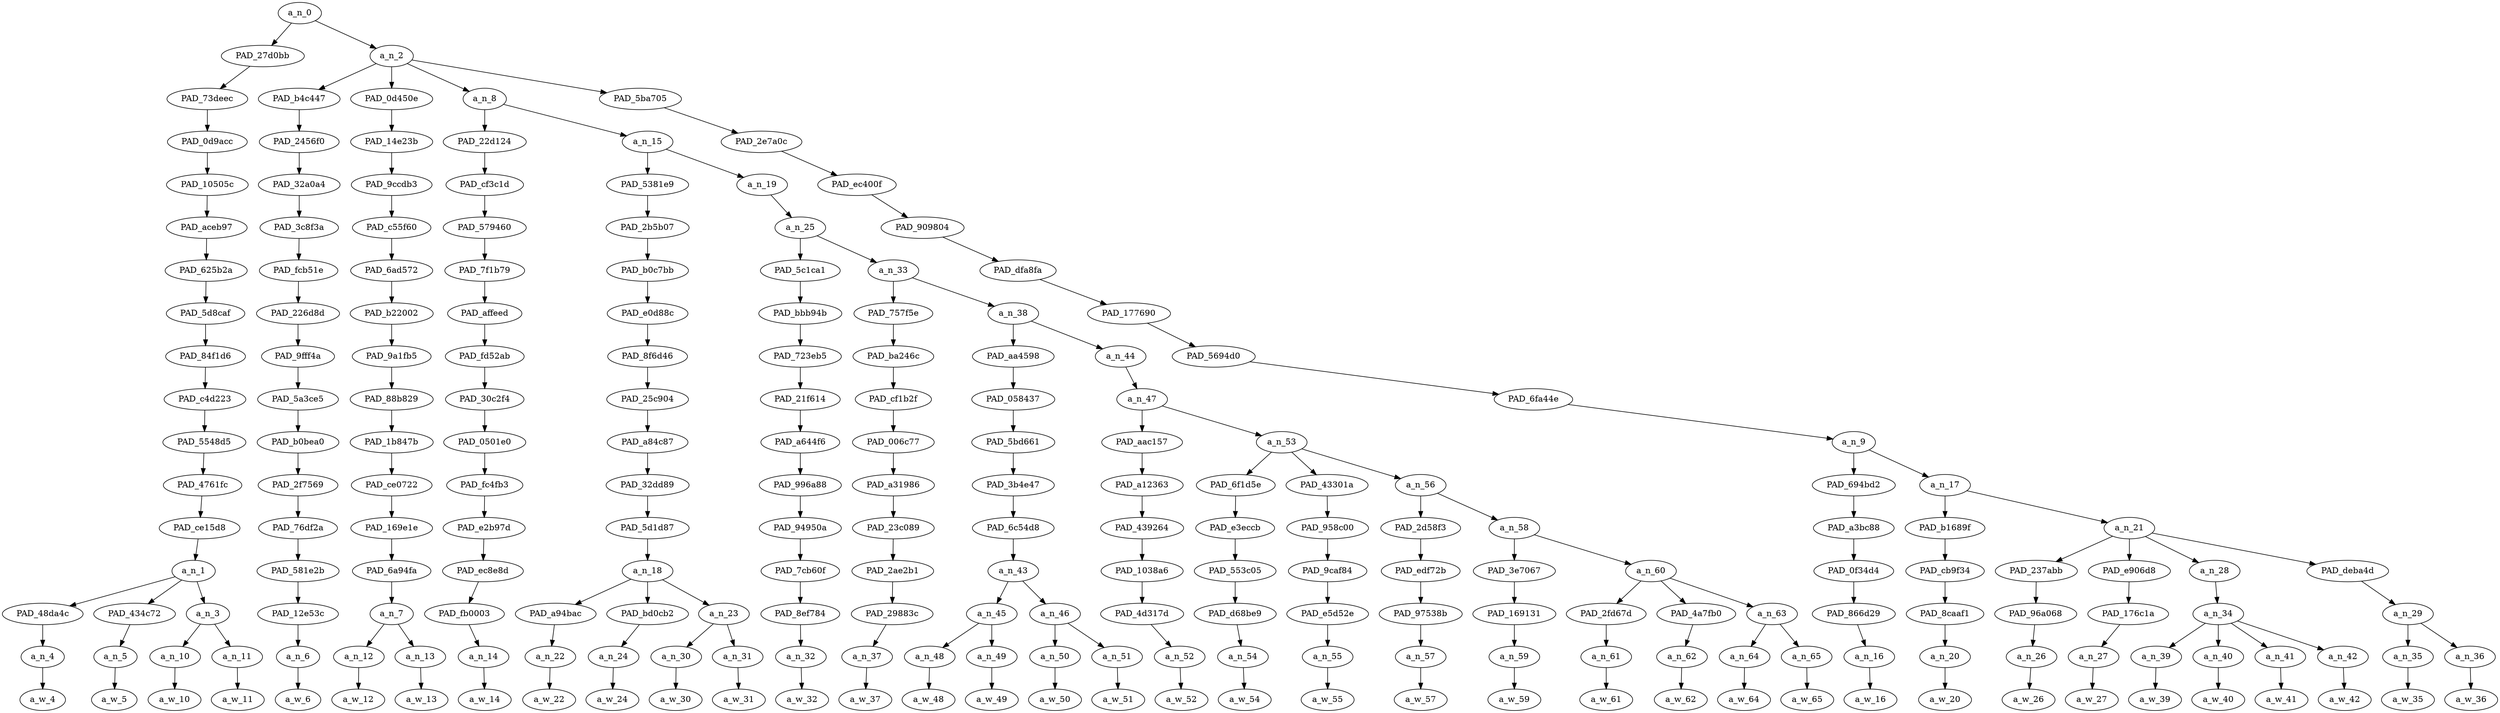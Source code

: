 strict digraph "" {
	a_n_0	[div_dir=1,
		index=0,
		level=16,
		pos="6.817735460069445,16!",
		text_span="[0, 1, 2, 3, 4, 5, 6, 7, 8, 9, 10, 11, 12, 13, 14, 15, 16, 17, 18, 19, 20, 21, 22, 23, 24, 25, 26, 27, 28, 29, 30, 31, 32, 33, 34, \
35, 36]",
		value=1.00000000];
	PAD_27d0bb	[div_dir=1,
		index=0,
		level=15,
		pos="1.8333333333333333,15!",
		text_span="[0, 1, 2, 3]",
		value=0.11876055];
	a_n_0 -> PAD_27d0bb;
	a_n_2	[div_dir=1,
		index=1,
		level=15,
		pos="11.802137586805555,15!",
		text_span="[4, 5, 6, 7, 8, 9, 10, 11, 12, 13, 14, 15, 16, 17, 18, 19, 20, 21, 22, 23, 24, 25, 26, 27, 28, 29, 30, 31, 32, 33, 34, 35, 36]",
		value=0.88091978];
	a_n_0 -> a_n_2;
	PAD_73deec	[div_dir=1,
		index=0,
		level=14,
		pos="1.8333333333333333,14!",
		text_span="[0, 1, 2, 3]",
		value=0.11876055];
	PAD_27d0bb -> PAD_73deec;
	PAD_0d9acc	[div_dir=1,
		index=0,
		level=13,
		pos="1.8333333333333333,13!",
		text_span="[0, 1, 2, 3]",
		value=0.11876055];
	PAD_73deec -> PAD_0d9acc;
	PAD_10505c	[div_dir=1,
		index=0,
		level=12,
		pos="1.8333333333333333,12!",
		text_span="[0, 1, 2, 3]",
		value=0.11876055];
	PAD_0d9acc -> PAD_10505c;
	PAD_aceb97	[div_dir=1,
		index=0,
		level=11,
		pos="1.8333333333333333,11!",
		text_span="[0, 1, 2, 3]",
		value=0.11876055];
	PAD_10505c -> PAD_aceb97;
	PAD_625b2a	[div_dir=1,
		index=0,
		level=10,
		pos="1.8333333333333333,10!",
		text_span="[0, 1, 2, 3]",
		value=0.11876055];
	PAD_aceb97 -> PAD_625b2a;
	PAD_5d8caf	[div_dir=1,
		index=0,
		level=9,
		pos="1.8333333333333333,9!",
		text_span="[0, 1, 2, 3]",
		value=0.11876055];
	PAD_625b2a -> PAD_5d8caf;
	PAD_84f1d6	[div_dir=1,
		index=0,
		level=8,
		pos="1.8333333333333333,8!",
		text_span="[0, 1, 2, 3]",
		value=0.11876055];
	PAD_5d8caf -> PAD_84f1d6;
	PAD_c4d223	[div_dir=1,
		index=0,
		level=7,
		pos="1.8333333333333333,7!",
		text_span="[0, 1, 2, 3]",
		value=0.11876055];
	PAD_84f1d6 -> PAD_c4d223;
	PAD_5548d5	[div_dir=1,
		index=0,
		level=6,
		pos="1.8333333333333333,6!",
		text_span="[0, 1, 2, 3]",
		value=0.11876055];
	PAD_c4d223 -> PAD_5548d5;
	PAD_4761fc	[div_dir=1,
		index=0,
		level=5,
		pos="1.8333333333333333,5!",
		text_span="[0, 1, 2, 3]",
		value=0.11876055];
	PAD_5548d5 -> PAD_4761fc;
	PAD_ce15d8	[div_dir=1,
		index=0,
		level=4,
		pos="1.8333333333333333,4!",
		text_span="[0, 1, 2, 3]",
		value=0.11876055];
	PAD_4761fc -> PAD_ce15d8;
	a_n_1	[div_dir=1,
		index=0,
		level=3,
		pos="1.8333333333333333,3!",
		text_span="[0, 1, 2, 3]",
		value=0.11876055];
	PAD_ce15d8 -> a_n_1;
	PAD_48da4c	[div_dir=1,
		index=1,
		level=2,
		pos="2.0,2!",
		text_span="[2]",
		value=0.03356508];
	a_n_1 -> PAD_48da4c;
	PAD_434c72	[div_dir=1,
		index=2,
		level=2,
		pos="3.0,2!",
		text_span="[3]",
		value=0.02612002];
	a_n_1 -> PAD_434c72;
	a_n_3	[div_dir=1,
		index=0,
		level=2,
		pos="0.5,2!",
		text_span="[0, 1]",
		value=0.05881880];
	a_n_1 -> a_n_3;
	a_n_4	[div_dir=1,
		index=2,
		level=1,
		pos="2.0,1!",
		text_span="[2]",
		value=0.03356508];
	PAD_48da4c -> a_n_4;
	a_w_4	[div_dir=0,
		index=2,
		level=0,
		pos="2,0!",
		text_span="[2]",
		value=gibson];
	a_n_4 -> a_w_4;
	a_n_5	[div_dir=1,
		index=3,
		level=1,
		pos="3.0,1!",
		text_span="[3]",
		value=0.02612002];
	PAD_434c72 -> a_n_5;
	a_w_5	[div_dir=0,
		index=3,
		level=0,
		pos="3,0!",
		text_span="[3]",
		value=raf];
	a_n_5 -> a_w_5;
	a_n_10	[div_dir=1,
		index=0,
		level=1,
		pos="0.0,1!",
		text_span="[0]",
		value=0.03184903];
	a_n_3 -> a_n_10;
	a_n_11	[div_dir=1,
		index=1,
		level=1,
		pos="1.0,1!",
		text_span="[1]",
		value=0.02682132];
	a_n_3 -> a_n_11;
	a_w_10	[div_dir=0,
		index=0,
		level=0,
		pos="0,0!",
		text_span="[0]",
		value=squadron];
	a_n_10 -> a_w_10;
	a_w_11	[div_dir=0,
		index=1,
		level=0,
		pos="1,0!",
		text_span="[1]",
		value=leader];
	a_n_11 -> a_w_11;
	PAD_b4c447	[div_dir=1,
		index=1,
		level=14,
		pos="4.0,14!",
		text_span="[4]",
		value=0.02065846];
	a_n_2 -> PAD_b4c447;
	PAD_0d450e	[div_dir=1,
		index=2,
		level=14,
		pos="5.5,14!",
		text_span="[5, 6]",
		value=0.03968490];
	a_n_2 -> PAD_0d450e;
	a_n_8	[div_dir=1,
		index=3,
		level=14,
		pos="9.271050347222221,14!",
		text_span="[7, 8, 9, 10, 11, 12, 13, 14, 15, 16, 17, 18, 19, 20, 21, 22, 23, 24, 25, 26]",
		value=0.60504640];
	a_n_2 -> a_n_8;
	PAD_5ba705	[div_dir=1,
		index=4,
		level=14,
		pos="28.4375,14!",
		text_span="[27, 28, 29, 30, 31, 32, 33, 34, 35, 36]",
		value=0.21527836];
	a_n_2 -> PAD_5ba705;
	PAD_2456f0	[div_dir=1,
		index=1,
		level=13,
		pos="4.0,13!",
		text_span="[4]",
		value=0.02065846];
	PAD_b4c447 -> PAD_2456f0;
	PAD_32a0a4	[div_dir=1,
		index=1,
		level=12,
		pos="4.0,12!",
		text_span="[4]",
		value=0.02065846];
	PAD_2456f0 -> PAD_32a0a4;
	PAD_3c8f3a	[div_dir=1,
		index=1,
		level=11,
		pos="4.0,11!",
		text_span="[4]",
		value=0.02065846];
	PAD_32a0a4 -> PAD_3c8f3a;
	PAD_fcb51e	[div_dir=1,
		index=1,
		level=10,
		pos="4.0,10!",
		text_span="[4]",
		value=0.02065846];
	PAD_3c8f3a -> PAD_fcb51e;
	PAD_226d8d	[div_dir=1,
		index=1,
		level=9,
		pos="4.0,9!",
		text_span="[4]",
		value=0.02065846];
	PAD_fcb51e -> PAD_226d8d;
	PAD_9fff4a	[div_dir=1,
		index=1,
		level=8,
		pos="4.0,8!",
		text_span="[4]",
		value=0.02065846];
	PAD_226d8d -> PAD_9fff4a;
	PAD_5a3ce5	[div_dir=1,
		index=1,
		level=7,
		pos="4.0,7!",
		text_span="[4]",
		value=0.02065846];
	PAD_9fff4a -> PAD_5a3ce5;
	PAD_b0bea0	[div_dir=1,
		index=1,
		level=6,
		pos="4.0,6!",
		text_span="[4]",
		value=0.02065846];
	PAD_5a3ce5 -> PAD_b0bea0;
	PAD_2f7569	[div_dir=1,
		index=1,
		level=5,
		pos="4.0,5!",
		text_span="[4]",
		value=0.02065846];
	PAD_b0bea0 -> PAD_2f7569;
	PAD_76df2a	[div_dir=1,
		index=1,
		level=4,
		pos="4.0,4!",
		text_span="[4]",
		value=0.02065846];
	PAD_2f7569 -> PAD_76df2a;
	PAD_581e2b	[div_dir=1,
		index=1,
		level=3,
		pos="4.0,3!",
		text_span="[4]",
		value=0.02065846];
	PAD_76df2a -> PAD_581e2b;
	PAD_12e53c	[div_dir=1,
		index=3,
		level=2,
		pos="4.0,2!",
		text_span="[4]",
		value=0.02065846];
	PAD_581e2b -> PAD_12e53c;
	a_n_6	[div_dir=1,
		index=4,
		level=1,
		pos="4.0,1!",
		text_span="[4]",
		value=0.02065846];
	PAD_12e53c -> a_n_6;
	a_w_6	[div_dir=0,
		index=4,
		level=0,
		pos="4,0!",
		text_span="[4]",
		value=won];
	a_n_6 -> a_w_6;
	PAD_14e23b	[div_dir=1,
		index=2,
		level=13,
		pos="5.5,13!",
		text_span="[5, 6]",
		value=0.03968490];
	PAD_0d450e -> PAD_14e23b;
	PAD_9ccdb3	[div_dir=1,
		index=2,
		level=12,
		pos="5.5,12!",
		text_span="[5, 6]",
		value=0.03968490];
	PAD_14e23b -> PAD_9ccdb3;
	PAD_c55f60	[div_dir=1,
		index=2,
		level=11,
		pos="5.5,11!",
		text_span="[5, 6]",
		value=0.03968490];
	PAD_9ccdb3 -> PAD_c55f60;
	PAD_6ad572	[div_dir=1,
		index=2,
		level=10,
		pos="5.5,10!",
		text_span="[5, 6]",
		value=0.03968490];
	PAD_c55f60 -> PAD_6ad572;
	PAD_b22002	[div_dir=1,
		index=2,
		level=9,
		pos="5.5,9!",
		text_span="[5, 6]",
		value=0.03968490];
	PAD_6ad572 -> PAD_b22002;
	PAD_9a1fb5	[div_dir=1,
		index=2,
		level=8,
		pos="5.5,8!",
		text_span="[5, 6]",
		value=0.03968490];
	PAD_b22002 -> PAD_9a1fb5;
	PAD_88b829	[div_dir=1,
		index=2,
		level=7,
		pos="5.5,7!",
		text_span="[5, 6]",
		value=0.03968490];
	PAD_9a1fb5 -> PAD_88b829;
	PAD_1b847b	[div_dir=1,
		index=2,
		level=6,
		pos="5.5,6!",
		text_span="[5, 6]",
		value=0.03968490];
	PAD_88b829 -> PAD_1b847b;
	PAD_ce0722	[div_dir=1,
		index=2,
		level=5,
		pos="5.5,5!",
		text_span="[5, 6]",
		value=0.03968490];
	PAD_1b847b -> PAD_ce0722;
	PAD_169e1e	[div_dir=1,
		index=2,
		level=4,
		pos="5.5,4!",
		text_span="[5, 6]",
		value=0.03968490];
	PAD_ce0722 -> PAD_169e1e;
	PAD_6a94fa	[div_dir=1,
		index=2,
		level=3,
		pos="5.5,3!",
		text_span="[5, 6]",
		value=0.03968490];
	PAD_169e1e -> PAD_6a94fa;
	a_n_7	[div_dir=1,
		index=4,
		level=2,
		pos="5.5,2!",
		text_span="[5, 6]",
		value=0.03968490];
	PAD_6a94fa -> a_n_7;
	a_n_12	[div_dir=1,
		index=5,
		level=1,
		pos="5.0,1!",
		text_span="[5]",
		value=0.01473162];
	a_n_7 -> a_n_12;
	a_n_13	[div_dir=-1,
		index=6,
		level=1,
		pos="6.0,1!",
		text_span="[6]",
		value=0.02495237];
	a_n_7 -> a_n_13;
	a_w_12	[div_dir=0,
		index=5,
		level=0,
		pos="5,0!",
		text_span="[5]",
		value=a];
	a_n_12 -> a_w_12;
	a_w_13	[div_dir=0,
		index=6,
		level=0,
		pos="6,0!",
		text_span="[6]",
		value=vc];
	a_n_13 -> a_w_13;
	PAD_22d124	[div_dir=1,
		index=3,
		level=13,
		pos="7.0,13!",
		text_span="[7]",
		value=0.01578984];
	a_n_8 -> PAD_22d124;
	a_n_15	[div_dir=1,
		index=4,
		level=13,
		pos="11.542100694444445,13!",
		text_span="[8, 9, 10, 11, 12, 13, 14, 15, 16, 17, 18, 19, 20, 21, 22, 23, 24, 25, 26]",
		value=0.58901431];
	a_n_8 -> a_n_15;
	PAD_cf3c1d	[div_dir=1,
		index=3,
		level=12,
		pos="7.0,12!",
		text_span="[7]",
		value=0.01578984];
	PAD_22d124 -> PAD_cf3c1d;
	PAD_579460	[div_dir=1,
		index=3,
		level=11,
		pos="7.0,11!",
		text_span="[7]",
		value=0.01578984];
	PAD_cf3c1d -> PAD_579460;
	PAD_7f1b79	[div_dir=1,
		index=3,
		level=10,
		pos="7.0,10!",
		text_span="[7]",
		value=0.01578984];
	PAD_579460 -> PAD_7f1b79;
	PAD_affeed	[div_dir=1,
		index=3,
		level=9,
		pos="7.0,9!",
		text_span="[7]",
		value=0.01578984];
	PAD_7f1b79 -> PAD_affeed;
	PAD_fd52ab	[div_dir=1,
		index=3,
		level=8,
		pos="7.0,8!",
		text_span="[7]",
		value=0.01578984];
	PAD_affeed -> PAD_fd52ab;
	PAD_30c2f4	[div_dir=1,
		index=3,
		level=7,
		pos="7.0,7!",
		text_span="[7]",
		value=0.01578984];
	PAD_fd52ab -> PAD_30c2f4;
	PAD_0501e0	[div_dir=1,
		index=3,
		level=6,
		pos="7.0,6!",
		text_span="[7]",
		value=0.01578984];
	PAD_30c2f4 -> PAD_0501e0;
	PAD_fc4fb3	[div_dir=1,
		index=3,
		level=5,
		pos="7.0,5!",
		text_span="[7]",
		value=0.01578984];
	PAD_0501e0 -> PAD_fc4fb3;
	PAD_e2b97d	[div_dir=1,
		index=3,
		level=4,
		pos="7.0,4!",
		text_span="[7]",
		value=0.01578984];
	PAD_fc4fb3 -> PAD_e2b97d;
	PAD_ec8e8d	[div_dir=1,
		index=3,
		level=3,
		pos="7.0,3!",
		text_span="[7]",
		value=0.01578984];
	PAD_e2b97d -> PAD_ec8e8d;
	PAD_fb0003	[div_dir=1,
		index=5,
		level=2,
		pos="7.0,2!",
		text_span="[7]",
		value=0.01578984];
	PAD_ec8e8d -> PAD_fb0003;
	a_n_14	[div_dir=1,
		index=7,
		level=1,
		pos="7.0,1!",
		text_span="[7]",
		value=0.01578984];
	PAD_fb0003 -> a_n_14;
	a_w_14	[div_dir=0,
		index=7,
		level=0,
		pos="7,0!",
		text_span="[7]",
		value=on];
	a_n_14 -> a_w_14;
	PAD_5381e9	[div_dir=1,
		index=4,
		level=12,
		pos="9.5,12!",
		text_span="[8, 9, 10, 11]",
		value=0.13872394];
	a_n_15 -> PAD_5381e9;
	a_n_19	[div_dir=1,
		index=5,
		level=12,
		pos="13.58420138888889,12!",
		text_span="[12, 13, 14, 15, 16, 17, 18, 19, 20, 21, 22, 23, 24, 25, 26]",
		value=0.45005053];
	a_n_15 -> a_n_19;
	PAD_2b5b07	[div_dir=1,
		index=4,
		level=11,
		pos="9.5,11!",
		text_span="[8, 9, 10, 11]",
		value=0.13872394];
	PAD_5381e9 -> PAD_2b5b07;
	PAD_b0c7bb	[div_dir=1,
		index=4,
		level=10,
		pos="9.5,10!",
		text_span="[8, 9, 10, 11]",
		value=0.13872394];
	PAD_2b5b07 -> PAD_b0c7bb;
	PAD_e0d88c	[div_dir=1,
		index=4,
		level=9,
		pos="9.5,9!",
		text_span="[8, 9, 10, 11]",
		value=0.13872394];
	PAD_b0c7bb -> PAD_e0d88c;
	PAD_8f6d46	[div_dir=1,
		index=4,
		level=8,
		pos="9.5,8!",
		text_span="[8, 9, 10, 11]",
		value=0.13872394];
	PAD_e0d88c -> PAD_8f6d46;
	PAD_25c904	[div_dir=1,
		index=4,
		level=7,
		pos="9.5,7!",
		text_span="[8, 9, 10, 11]",
		value=0.13872394];
	PAD_8f6d46 -> PAD_25c904;
	PAD_a84c87	[div_dir=1,
		index=4,
		level=6,
		pos="9.5,6!",
		text_span="[8, 9, 10, 11]",
		value=0.13872394];
	PAD_25c904 -> PAD_a84c87;
	PAD_32dd89	[div_dir=1,
		index=4,
		level=5,
		pos="9.5,5!",
		text_span="[8, 9, 10, 11]",
		value=0.13872394];
	PAD_a84c87 -> PAD_32dd89;
	PAD_5d1d87	[div_dir=1,
		index=4,
		level=4,
		pos="9.5,4!",
		text_span="[8, 9, 10, 11]",
		value=0.13872394];
	PAD_32dd89 -> PAD_5d1d87;
	a_n_18	[div_dir=1,
		index=4,
		level=3,
		pos="9.5,3!",
		text_span="[8, 9, 10, 11]",
		value=0.13872394];
	PAD_5d1d87 -> a_n_18;
	PAD_a94bac	[div_dir=1,
		index=6,
		level=2,
		pos="8.0,2!",
		text_span="[8]",
		value=0.01977918];
	a_n_18 -> PAD_a94bac;
	PAD_bd0cb2	[div_dir=-1,
		index=8,
		level=2,
		pos="11.0,2!",
		text_span="[11]",
		value=0.03050671];
	a_n_18 -> PAD_bd0cb2;
	a_n_23	[div_dir=1,
		index=7,
		level=2,
		pos="9.5,2!",
		text_span="[9, 10]",
		value=0.08828145];
	a_n_18 -> a_n_23;
	a_n_22	[div_dir=1,
		index=8,
		level=1,
		pos="8.0,1!",
		text_span="[8]",
		value=0.01977918];
	PAD_a94bac -> a_n_22;
	a_w_22	[div_dir=0,
		index=8,
		level=0,
		pos="8,0!",
		text_span="[8]",
		value=the];
	a_n_22 -> a_w_22;
	a_n_24	[div_dir=-1,
		index=11,
		level=1,
		pos="11.0,1!",
		text_span="[11]",
		value=0.03050671];
	PAD_bd0cb2 -> a_n_24;
	a_w_24	[div_dir=0,
		index=11,
		level=0,
		pos="11,0!",
		text_span="[11]",
		value=raid];
	a_n_24 -> a_w_24;
	a_n_30	[div_dir=1,
		index=9,
		level=1,
		pos="9.0,1!",
		text_span="[9]",
		value=0.04034806];
	a_n_23 -> a_n_30;
	a_n_31	[div_dir=1,
		index=10,
		level=1,
		pos="10.0,1!",
		text_span="[10]",
		value=0.04774635];
	a_n_23 -> a_n_31;
	a_w_30	[div_dir=0,
		index=9,
		level=0,
		pos="9,0!",
		text_span="[9]",
		value=dam];
	a_n_30 -> a_w_30;
	a_w_31	[div_dir=0,
		index=10,
		level=0,
		pos="10,0!",
		text_span="[10]",
		value=buster];
	a_n_31 -> a_w_31;
	a_n_25	[div_dir=1,
		index=5,
		level=11,
		pos="13.58420138888889,11!",
		text_span="[12, 13, 14, 15, 16, 17, 18, 19, 20, 21, 22, 23, 24, 25, 26]",
		value=0.44986080];
	a_n_19 -> a_n_25;
	PAD_5c1ca1	[div_dir=1,
		index=5,
		level=10,
		pos="12.0,10!",
		text_span="[12]",
		value=0.01755126];
	a_n_25 -> PAD_5c1ca1;
	a_n_33	[div_dir=1,
		index=6,
		level=10,
		pos="15.168402777777779,10!",
		text_span="[13, 14, 15, 16, 17, 18, 19, 20, 21, 22, 23, 24, 25, 26]",
		value=0.43211981];
	a_n_25 -> a_n_33;
	PAD_bbb94b	[div_dir=1,
		index=5,
		level=9,
		pos="12.0,9!",
		text_span="[12]",
		value=0.01755126];
	PAD_5c1ca1 -> PAD_bbb94b;
	PAD_723eb5	[div_dir=1,
		index=5,
		level=8,
		pos="12.0,8!",
		text_span="[12]",
		value=0.01755126];
	PAD_bbb94b -> PAD_723eb5;
	PAD_21f614	[div_dir=1,
		index=5,
		level=7,
		pos="12.0,7!",
		text_span="[12]",
		value=0.01755126];
	PAD_723eb5 -> PAD_21f614;
	PAD_a644f6	[div_dir=1,
		index=5,
		level=6,
		pos="12.0,6!",
		text_span="[12]",
		value=0.01755126];
	PAD_21f614 -> PAD_a644f6;
	PAD_996a88	[div_dir=1,
		index=5,
		level=5,
		pos="12.0,5!",
		text_span="[12]",
		value=0.01755126];
	PAD_a644f6 -> PAD_996a88;
	PAD_94950a	[div_dir=1,
		index=5,
		level=4,
		pos="12.0,4!",
		text_span="[12]",
		value=0.01755126];
	PAD_996a88 -> PAD_94950a;
	PAD_7cb60f	[div_dir=1,
		index=5,
		level=3,
		pos="12.0,3!",
		text_span="[12]",
		value=0.01755126];
	PAD_94950a -> PAD_7cb60f;
	PAD_8ef784	[div_dir=1,
		index=9,
		level=2,
		pos="12.0,2!",
		text_span="[12]",
		value=0.01755126];
	PAD_7cb60f -> PAD_8ef784;
	a_n_32	[div_dir=1,
		index=12,
		level=1,
		pos="12.0,1!",
		text_span="[12]",
		value=0.01755126];
	PAD_8ef784 -> a_n_32;
	a_w_32	[div_dir=0,
		index=12,
		level=0,
		pos="12,0!",
		text_span="[12]",
		value=he];
	a_n_32 -> a_w_32;
	PAD_757f5e	[div_dir=1,
		index=6,
		level=9,
		pos="13.0,9!",
		text_span="[13]",
		value=0.01699582];
	a_n_33 -> PAD_757f5e;
	a_n_38	[div_dir=1,
		index=7,
		level=9,
		pos="17.336805555555557,9!",
		text_span="[14, 15, 16, 17, 18, 19, 20, 21, 22, 23, 24, 25, 26]",
		value=0.41492988];
	a_n_33 -> a_n_38;
	PAD_ba246c	[div_dir=1,
		index=6,
		level=8,
		pos="13.0,8!",
		text_span="[13]",
		value=0.01699582];
	PAD_757f5e -> PAD_ba246c;
	PAD_cf1b2f	[div_dir=1,
		index=6,
		level=7,
		pos="13.0,7!",
		text_span="[13]",
		value=0.01699582];
	PAD_ba246c -> PAD_cf1b2f;
	PAD_006c77	[div_dir=1,
		index=6,
		level=6,
		pos="13.0,6!",
		text_span="[13]",
		value=0.01699582];
	PAD_cf1b2f -> PAD_006c77;
	PAD_a31986	[div_dir=1,
		index=6,
		level=5,
		pos="13.0,5!",
		text_span="[13]",
		value=0.01699582];
	PAD_006c77 -> PAD_a31986;
	PAD_23c089	[div_dir=1,
		index=6,
		level=4,
		pos="13.0,4!",
		text_span="[13]",
		value=0.01699582];
	PAD_a31986 -> PAD_23c089;
	PAD_2ae2b1	[div_dir=1,
		index=6,
		level=3,
		pos="13.0,3!",
		text_span="[13]",
		value=0.01699582];
	PAD_23c089 -> PAD_2ae2b1;
	PAD_29883c	[div_dir=1,
		index=10,
		level=2,
		pos="13.0,2!",
		text_span="[13]",
		value=0.01699582];
	PAD_2ae2b1 -> PAD_29883c;
	a_n_37	[div_dir=1,
		index=13,
		level=1,
		pos="13.0,1!",
		text_span="[13]",
		value=0.01699582];
	PAD_29883c -> a_n_37;
	a_w_37	[div_dir=0,
		index=13,
		level=0,
		pos="13,0!",
		text_span="[13]",
		value=had];
	a_n_37 -> a_w_37;
	PAD_aa4598	[div_dir=1,
		index=7,
		level=8,
		pos="15.5,8!",
		text_span="[14, 15, 16, 17]",
		value=0.26747397];
	a_n_38 -> PAD_aa4598;
	a_n_44	[div_dir=-1,
		index=8,
		level=8,
		pos="19.173611111111114,8!",
		text_span="[18, 19, 20, 21, 22, 23, 24, 25, 26]",
		value=0.14725543];
	a_n_38 -> a_n_44;
	PAD_058437	[div_dir=1,
		index=7,
		level=7,
		pos="15.5,7!",
		text_span="[14, 15, 16, 17]",
		value=0.26747397];
	PAD_aa4598 -> PAD_058437;
	PAD_5bd661	[div_dir=1,
		index=7,
		level=6,
		pos="15.5,6!",
		text_span="[14, 15, 16, 17]",
		value=0.26747397];
	PAD_058437 -> PAD_5bd661;
	PAD_3b4e47	[div_dir=1,
		index=7,
		level=5,
		pos="15.5,5!",
		text_span="[14, 15, 16, 17]",
		value=0.26747397];
	PAD_5bd661 -> PAD_3b4e47;
	PAD_6c54d8	[div_dir=1,
		index=7,
		level=4,
		pos="15.5,4!",
		text_span="[14, 15, 16, 17]",
		value=0.26747397];
	PAD_3b4e47 -> PAD_6c54d8;
	a_n_43	[div_dir=1,
		index=7,
		level=3,
		pos="15.5,3!",
		text_span="[14, 15, 16, 17]",
		value=0.26747397];
	PAD_6c54d8 -> a_n_43;
	a_n_45	[div_dir=-1,
		index=11,
		level=2,
		pos="14.5,2!",
		text_span="[14, 15]",
		value=0.05557126];
	a_n_43 -> a_n_45;
	a_n_46	[div_dir=1,
		index=12,
		level=2,
		pos="16.5,2!",
		text_span="[16, 17]",
		value=0.21156331];
	a_n_43 -> a_n_46;
	a_n_48	[div_dir=1,
		index=14,
		level=1,
		pos="14.0,1!",
		text_span="[14]",
		value=0.01960087];
	a_n_45 -> a_n_48;
	a_n_49	[div_dir=-1,
		index=15,
		level=1,
		pos="15.0,1!",
		text_span="[15]",
		value=0.03589990];
	a_n_45 -> a_n_49;
	a_w_48	[div_dir=0,
		index=14,
		level=0,
		pos="14,0!",
		text_span="[14]",
		value=a1];
	a_n_48 -> a_w_48;
	a_w_49	[div_dir=0,
		index=15,
		level=0,
		pos="15,0!",
		text_span="[15]",
		value=labrador];
	a_n_49 -> a_w_49;
	a_n_50	[div_dir=-1,
		index=16,
		level=1,
		pos="16.0,1!",
		text_span="[16]",
		value=0.03646308];
	a_n_46 -> a_n_50;
	a_n_51	[div_dir=1,
		index=17,
		level=1,
		pos="17.0,1!",
		text_span="[17]",
		value=0.17461291];
	a_n_46 -> a_n_51;
	a_w_50	[div_dir=0,
		index=16,
		level=0,
		pos="16,0!",
		text_span="[16]",
		value=called];
	a_n_50 -> a_w_50;
	a_w_51	[div_dir=0,
		index=17,
		level=0,
		pos="17,0!",
		text_span="[17]",
		value=nigger];
	a_n_51 -> a_w_51;
	a_n_47	[div_dir=-1,
		index=8,
		level=7,
		pos="19.173611111111114,7!",
		text_span="[18, 19, 20, 21, 22, 23, 24, 25, 26]",
		value=0.14725054];
	a_n_44 -> a_n_47;
	PAD_aac157	[div_dir=-1,
		index=8,
		level=6,
		pos="18.0,6!",
		text_span="[18]",
		value=0.02418932];
	a_n_47 -> PAD_aac157;
	a_n_53	[div_dir=1,
		index=9,
		level=6,
		pos="20.347222222222225,6!",
		text_span="[19, 20, 21, 22, 23, 24, 25, 26]",
		value=0.12305632];
	a_n_47 -> a_n_53;
	PAD_a12363	[div_dir=-1,
		index=8,
		level=5,
		pos="18.0,5!",
		text_span="[18]",
		value=0.02418932];
	PAD_aac157 -> PAD_a12363;
	PAD_439264	[div_dir=-1,
		index=8,
		level=4,
		pos="18.0,4!",
		text_span="[18]",
		value=0.02418932];
	PAD_a12363 -> PAD_439264;
	PAD_1038a6	[div_dir=-1,
		index=8,
		level=3,
		pos="18.0,3!",
		text_span="[18]",
		value=0.02418932];
	PAD_439264 -> PAD_1038a6;
	PAD_4d317d	[div_dir=-1,
		index=13,
		level=2,
		pos="18.0,2!",
		text_span="[18]",
		value=0.02418932];
	PAD_1038a6 -> PAD_4d317d;
	a_n_52	[div_dir=-1,
		index=18,
		level=1,
		pos="18.0,1!",
		text_span="[18]",
		value=0.02418932];
	PAD_4d317d -> a_n_52;
	a_w_52	[div_dir=0,
		index=18,
		level=0,
		pos="18,0!",
		text_span="[18]",
		value=they];
	a_n_52 -> a_w_52;
	PAD_6f1d5e	[div_dir=-1,
		index=9,
		level=5,
		pos="19.0,5!",
		text_span="[19]",
		value=0.01688035];
	a_n_53 -> PAD_6f1d5e;
	PAD_43301a	[div_dir=-1,
		index=10,
		level=5,
		pos="20.0,5!",
		text_span="[20]",
		value=0.01602113];
	a_n_53 -> PAD_43301a;
	a_n_56	[div_dir=1,
		index=11,
		level=5,
		pos="22.041666666666668,5!",
		text_span="[21, 22, 23, 24, 25, 26]",
		value=0.09014734];
	a_n_53 -> a_n_56;
	PAD_e3eccb	[div_dir=-1,
		index=9,
		level=4,
		pos="19.0,4!",
		text_span="[19]",
		value=0.01688035];
	PAD_6f1d5e -> PAD_e3eccb;
	PAD_553c05	[div_dir=-1,
		index=9,
		level=3,
		pos="19.0,3!",
		text_span="[19]",
		value=0.01688035];
	PAD_e3eccb -> PAD_553c05;
	PAD_d68be9	[div_dir=-1,
		index=14,
		level=2,
		pos="19.0,2!",
		text_span="[19]",
		value=0.01688035];
	PAD_553c05 -> PAD_d68be9;
	a_n_54	[div_dir=-1,
		index=19,
		level=1,
		pos="19.0,1!",
		text_span="[19]",
		value=0.01688035];
	PAD_d68be9 -> a_n_54;
	a_w_54	[div_dir=0,
		index=19,
		level=0,
		pos="19,0!",
		text_span="[19]",
		value=told];
	a_n_54 -> a_w_54;
	PAD_958c00	[div_dir=-1,
		index=10,
		level=4,
		pos="20.0,4!",
		text_span="[20]",
		value=0.01602113];
	PAD_43301a -> PAD_958c00;
	PAD_9caf84	[div_dir=-1,
		index=10,
		level=3,
		pos="20.0,3!",
		text_span="[20]",
		value=0.01602113];
	PAD_958c00 -> PAD_9caf84;
	PAD_e5d52e	[div_dir=-1,
		index=15,
		level=2,
		pos="20.0,2!",
		text_span="[20]",
		value=0.01602113];
	PAD_9caf84 -> PAD_e5d52e;
	a_n_55	[div_dir=-1,
		index=20,
		level=1,
		pos="20.0,1!",
		text_span="[20]",
		value=0.01602113];
	PAD_e5d52e -> a_n_55;
	a_w_55	[div_dir=0,
		index=20,
		level=0,
		pos="20,0!",
		text_span="[20]",
		value=us];
	a_n_55 -> a_w_55;
	PAD_2d58f3	[div_dir=-1,
		index=11,
		level=4,
		pos="21.0,4!",
		text_span="[21]",
		value=0.01343453];
	a_n_56 -> PAD_2d58f3;
	a_n_58	[div_dir=1,
		index=12,
		level=4,
		pos="23.083333333333336,4!",
		text_span="[22, 23, 24, 25, 26]",
		value=0.07668327];
	a_n_56 -> a_n_58;
	PAD_edf72b	[div_dir=-1,
		index=11,
		level=3,
		pos="21.0,3!",
		text_span="[21]",
		value=0.01343453];
	PAD_2d58f3 -> PAD_edf72b;
	PAD_97538b	[div_dir=-1,
		index=16,
		level=2,
		pos="21.0,2!",
		text_span="[21]",
		value=0.01343453];
	PAD_edf72b -> PAD_97538b;
	a_n_57	[div_dir=-1,
		index=21,
		level=1,
		pos="21.0,1!",
		text_span="[21]",
		value=0.01343453];
	PAD_97538b -> a_n_57;
	a_w_57	[div_dir=0,
		index=21,
		level=0,
		pos="21,0!",
		text_span="[21]",
		value=not];
	a_n_57 -> a_w_57;
	PAD_3e7067	[div_dir=1,
		index=12,
		level=3,
		pos="22.0,3!",
		text_span="[22]",
		value=0.01315168];
	a_n_58 -> PAD_3e7067;
	a_n_60	[div_dir=1,
		index=13,
		level=3,
		pos="24.166666666666668,3!",
		text_span="[23, 24, 25, 26]",
		value=0.06349560];
	a_n_58 -> a_n_60;
	PAD_169131	[div_dir=1,
		index=17,
		level=2,
		pos="22.0,2!",
		text_span="[22]",
		value=0.01315168];
	PAD_3e7067 -> PAD_169131;
	a_n_59	[div_dir=1,
		index=22,
		level=1,
		pos="22.0,1!",
		text_span="[22]",
		value=0.01315168];
	PAD_169131 -> a_n_59;
	a_w_59	[div_dir=0,
		index=22,
		level=0,
		pos="22,0!",
		text_span="[22]",
		value=to];
	a_n_59 -> a_w_59;
	PAD_2fd67d	[div_dir=-1,
		index=18,
		level=2,
		pos="23.0,2!",
		text_span="[23]",
		value=0.01464053];
	a_n_60 -> PAD_2fd67d;
	PAD_4a7fb0	[div_dir=1,
		index=19,
		level=2,
		pos="24.0,2!",
		text_span="[24]",
		value=0.01943339];
	a_n_60 -> PAD_4a7fb0;
	a_n_63	[div_dir=1,
		index=20,
		level=2,
		pos="25.5,2!",
		text_span="[25, 26]",
		value=0.02939510];
	a_n_60 -> a_n_63;
	a_n_61	[div_dir=-1,
		index=23,
		level=1,
		pos="23.0,1!",
		text_span="[23]",
		value=0.01464053];
	PAD_2fd67d -> a_n_61;
	a_w_61	[div_dir=0,
		index=23,
		level=0,
		pos="23,0!",
		text_span="[23]",
		value=call];
	a_n_61 -> a_w_61;
	a_n_62	[div_dir=1,
		index=24,
		level=1,
		pos="24.0,1!",
		text_span="[24]",
		value=0.01943339];
	PAD_4a7fb0 -> a_n_62;
	a_w_62	[div_dir=0,
		index=24,
		level=0,
		pos="24,0!",
		text_span="[24]",
		value=them];
	a_n_62 -> a_w_62;
	a_n_64	[div_dir=1,
		index=25,
		level=1,
		pos="25.0,1!",
		text_span="[25]",
		value=0.01380682];
	a_n_63 -> a_n_64;
	a_n_65	[div_dir=-1,
		index=26,
		level=1,
		pos="26.0,1!",
		text_span="[26]",
		value=0.01556484];
	a_n_63 -> a_n_65;
	a_w_64	[div_dir=0,
		index=25,
		level=0,
		pos="25,0!",
		text_span="[25]",
		value=that];
	a_n_64 -> a_w_64;
	a_w_65	[div_dir=0,
		index=26,
		level=0,
		pos="26,0!",
		text_span="[26]",
		value=anymore];
	a_n_65 -> a_w_65;
	PAD_2e7a0c	[div_dir=1,
		index=5,
		level=13,
		pos="28.4375,13!",
		text_span="[27, 28, 29, 30, 31, 32, 33, 34, 35, 36]",
		value=0.21527836];
	PAD_5ba705 -> PAD_2e7a0c;
	PAD_ec400f	[div_dir=1,
		index=6,
		level=12,
		pos="28.4375,12!",
		text_span="[27, 28, 29, 30, 31, 32, 33, 34, 35, 36]",
		value=0.21527836];
	PAD_2e7a0c -> PAD_ec400f;
	PAD_909804	[div_dir=1,
		index=6,
		level=11,
		pos="28.4375,11!",
		text_span="[27, 28, 29, 30, 31, 32, 33, 34, 35, 36]",
		value=0.21527836];
	PAD_ec400f -> PAD_909804;
	PAD_dfa8fa	[div_dir=1,
		index=7,
		level=10,
		pos="28.4375,10!",
		text_span="[27, 28, 29, 30, 31, 32, 33, 34, 35, 36]",
		value=0.21527836];
	PAD_909804 -> PAD_dfa8fa;
	PAD_177690	[div_dir=1,
		index=8,
		level=9,
		pos="28.4375,9!",
		text_span="[27, 28, 29, 30, 31, 32, 33, 34, 35, 36]",
		value=0.21527836];
	PAD_dfa8fa -> PAD_177690;
	PAD_5694d0	[div_dir=1,
		index=9,
		level=8,
		pos="28.4375,8!",
		text_span="[27, 28, 29, 30, 31, 32, 33, 34, 35, 36]",
		value=0.21527836];
	PAD_177690 -> PAD_5694d0;
	PAD_6fa44e	[div_dir=1,
		index=9,
		level=7,
		pos="28.4375,7!",
		text_span="[27, 28, 29, 30, 31, 32, 33, 34, 35, 36]",
		value=0.21527836];
	PAD_5694d0 -> PAD_6fa44e;
	a_n_9	[div_dir=1,
		index=10,
		level=6,
		pos="28.4375,6!",
		text_span="[27, 28, 29, 30, 31, 32, 33, 34, 35, 36]",
		value=0.21527836];
	PAD_6fa44e -> a_n_9;
	PAD_694bd2	[div_dir=1,
		index=12,
		level=5,
		pos="27.0,5!",
		text_span="[27]",
		value=0.01485045];
	a_n_9 -> PAD_694bd2;
	a_n_17	[div_dir=1,
		index=13,
		level=5,
		pos="29.875,5!",
		text_span="[28, 29, 30, 31, 32, 33, 34, 35, 36]",
		value=0.20032565];
	a_n_9 -> a_n_17;
	PAD_a3bc88	[div_dir=1,
		index=13,
		level=4,
		pos="27.0,4!",
		text_span="[27]",
		value=0.01485045];
	PAD_694bd2 -> PAD_a3bc88;
	PAD_0f34d4	[div_dir=1,
		index=14,
		level=3,
		pos="27.0,3!",
		text_span="[27]",
		value=0.01485045];
	PAD_a3bc88 -> PAD_0f34d4;
	PAD_866d29	[div_dir=1,
		index=21,
		level=2,
		pos="27.0,2!",
		text_span="[27]",
		value=0.01485045];
	PAD_0f34d4 -> PAD_866d29;
	a_n_16	[div_dir=1,
		index=27,
		level=1,
		pos="27.0,1!",
		text_span="[27]",
		value=0.01485045];
	PAD_866d29 -> a_n_16;
	a_w_16	[div_dir=0,
		index=27,
		level=0,
		pos="27,0!",
		text_span="[27]",
		value=so];
	a_n_16 -> a_w_16;
	PAD_b1689f	[div_dir=1,
		index=14,
		level=4,
		pos="28.0,4!",
		text_span="[28]",
		value=0.01594670];
	a_n_17 -> PAD_b1689f;
	a_n_21	[div_dir=1,
		index=15,
		level=4,
		pos="31.75,4!",
		text_span="[29, 30, 31, 32, 33, 34, 35, 36]",
		value=0.18428175];
	a_n_17 -> a_n_21;
	PAD_cb9f34	[div_dir=1,
		index=15,
		level=3,
		pos="28.0,3!",
		text_span="[28]",
		value=0.01594670];
	PAD_b1689f -> PAD_cb9f34;
	PAD_8caaf1	[div_dir=1,
		index=22,
		level=2,
		pos="28.0,2!",
		text_span="[28]",
		value=0.01594670];
	PAD_cb9f34 -> PAD_8caaf1;
	a_n_20	[div_dir=1,
		index=28,
		level=1,
		pos="28.0,1!",
		text_span="[28]",
		value=0.01594670];
	PAD_8caaf1 -> a_n_20;
	a_w_20	[div_dir=0,
		index=28,
		level=0,
		pos="28,0!",
		text_span="[28]",
		value=we];
	a_n_20 -> a_w_20;
	PAD_237abb	[div_dir=-1,
		index=16,
		level=3,
		pos="29.0,3!",
		text_span="[29]",
		value=0.01780275];
	a_n_21 -> PAD_237abb;
	PAD_e906d8	[div_dir=1,
		index=17,
		level=3,
		pos="30.0,3!",
		text_span="[30]",
		value=0.01969443];
	a_n_21 -> PAD_e906d8;
	a_n_28	[div_dir=1,
		index=18,
		level=3,
		pos="32.5,3!",
		text_span="[31, 32, 33, 34]",
		value=0.09405107];
	a_n_21 -> a_n_28;
	PAD_deba4d	[div_dir=1,
		index=19,
		level=3,
		pos="35.5,3!",
		text_span="[35, 36]",
		value=0.05266958];
	a_n_21 -> PAD_deba4d;
	PAD_96a068	[div_dir=-1,
		index=23,
		level=2,
		pos="29.0,2!",
		text_span="[29]",
		value=0.01780275];
	PAD_237abb -> PAD_96a068;
	a_n_26	[div_dir=-1,
		index=29,
		level=1,
		pos="29.0,1!",
		text_span="[29]",
		value=0.01780275];
	PAD_96a068 -> a_n_26;
	a_w_26	[div_dir=0,
		index=29,
		level=0,
		pos="29,0!",
		text_span="[29]",
		value=called1];
	a_n_26 -> a_w_26;
	PAD_176c1a	[div_dir=1,
		index=24,
		level=2,
		pos="30.0,2!",
		text_span="[30]",
		value=0.01969443];
	PAD_e906d8 -> PAD_176c1a;
	a_n_27	[div_dir=1,
		index=30,
		level=1,
		pos="30.0,1!",
		text_span="[30]",
		value=0.01969443];
	PAD_176c1a -> a_n_27;
	a_w_27	[div_dir=0,
		index=30,
		level=0,
		pos="30,0!",
		text_span="[30]",
		value=them1];
	a_n_27 -> a_w_27;
	a_n_34	[div_dir=1,
		index=25,
		level=2,
		pos="32.5,2!",
		text_span="[31, 32, 33, 34]",
		value=0.09399255];
	a_n_28 -> a_n_34;
	a_n_39	[div_dir=1,
		index=31,
		level=1,
		pos="31.0,1!",
		text_span="[31]",
		value=0.02136272];
	a_n_34 -> a_n_39;
	a_n_40	[div_dir=1,
		index=32,
		level=1,
		pos="32.0,1!",
		text_span="[32]",
		value=0.02868701];
	a_n_34 -> a_n_40;
	a_n_41	[div_dir=-1,
		index=33,
		level=1,
		pos="33.0,1!",
		text_span="[33]",
		value=0.02076741];
	a_n_34 -> a_n_41;
	a_n_42	[div_dir=1,
		index=34,
		level=1,
		pos="34.0,1!",
		text_span="[34]",
		value=0.02311688];
	a_n_34 -> a_n_42;
	a_w_39	[div_dir=0,
		index=31,
		level=0,
		pos="31,0!",
		text_span="[31]",
		value=gibson1];
	a_n_39 -> a_w_39;
	a_w_40	[div_dir=0,
		index=32,
		level=0,
		pos="32,0!",
		text_span="[32]",
		value=dog];
	a_n_40 -> a_w_40;
	a_w_41	[div_dir=0,
		index=33,
		level=0,
		pos="33,0!",
		text_span="[33]",
		value=or];
	a_n_41 -> a_w_41;
	a_w_42	[div_dir=0,
		index=34,
		level=0,
		pos="34,0!",
		text_span="[34]",
		value=gibson2];
	a_n_42 -> a_w_42;
	a_n_29	[div_dir=1,
		index=26,
		level=2,
		pos="35.5,2!",
		text_span="[35, 36]",
		value=0.05266958];
	PAD_deba4d -> a_n_29;
	a_n_35	[div_dir=1,
		index=35,
		level=1,
		pos="35.0,1!",
		text_span="[35]",
		value=0.02850270];
	a_n_29 -> a_n_35;
	a_n_36	[div_dir=-1,
		index=36,
		level=1,
		pos="36.0,1!",
		text_span="[36]",
		value=0.02413071];
	a_n_29 -> a_n_36;
	a_w_35	[div_dir=0,
		index=35,
		level=0,
		pos="35,0!",
		text_span="[35]",
		value=for];
	a_n_35 -> a_w_35;
	a_w_36	[div_dir=0,
		index=36,
		level=0,
		pos="36,0!",
		text_span="[36]",
		value=short];
	a_n_36 -> a_w_36;
}
